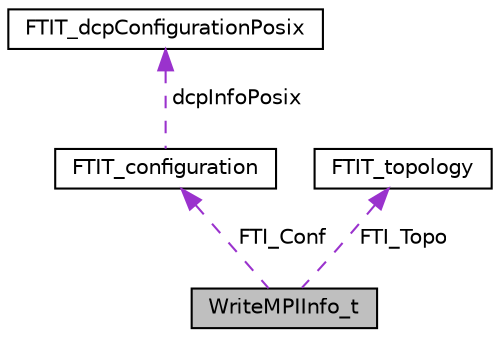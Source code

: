 digraph "WriteMPIInfo_t"
{
 // LATEX_PDF_SIZE
  edge [fontname="Helvetica",fontsize="10",labelfontname="Helvetica",labelfontsize="10"];
  node [fontname="Helvetica",fontsize="10",shape=record];
  Node1 [label="WriteMPIInfo_t",height=0.2,width=0.4,color="black", fillcolor="grey75", style="filled", fontcolor="black",tooltip=" "];
  Node2 -> Node1 [dir="back",color="darkorchid3",fontsize="10",style="dashed",label=" FTI_Conf" ];
  Node2 [label="FTIT_configuration",height=0.2,width=0.4,color="black", fillcolor="white", style="filled",URL="$structFTIT__configuration.html",tooltip=" "];
  Node3 -> Node2 [dir="back",color="darkorchid3",fontsize="10",style="dashed",label=" dcpInfoPosix" ];
  Node3 [label="FTIT_dcpConfigurationPosix",height=0.2,width=0.4,color="black", fillcolor="white", style="filled",URL="$structFTIT__dcpConfigurationPosix.html",tooltip=" "];
  Node4 -> Node1 [dir="back",color="darkorchid3",fontsize="10",style="dashed",label=" FTI_Topo" ];
  Node4 [label="FTIT_topology",height=0.2,width=0.4,color="black", fillcolor="white", style="filled",URL="$structFTIT__topology.html",tooltip=" "];
}
